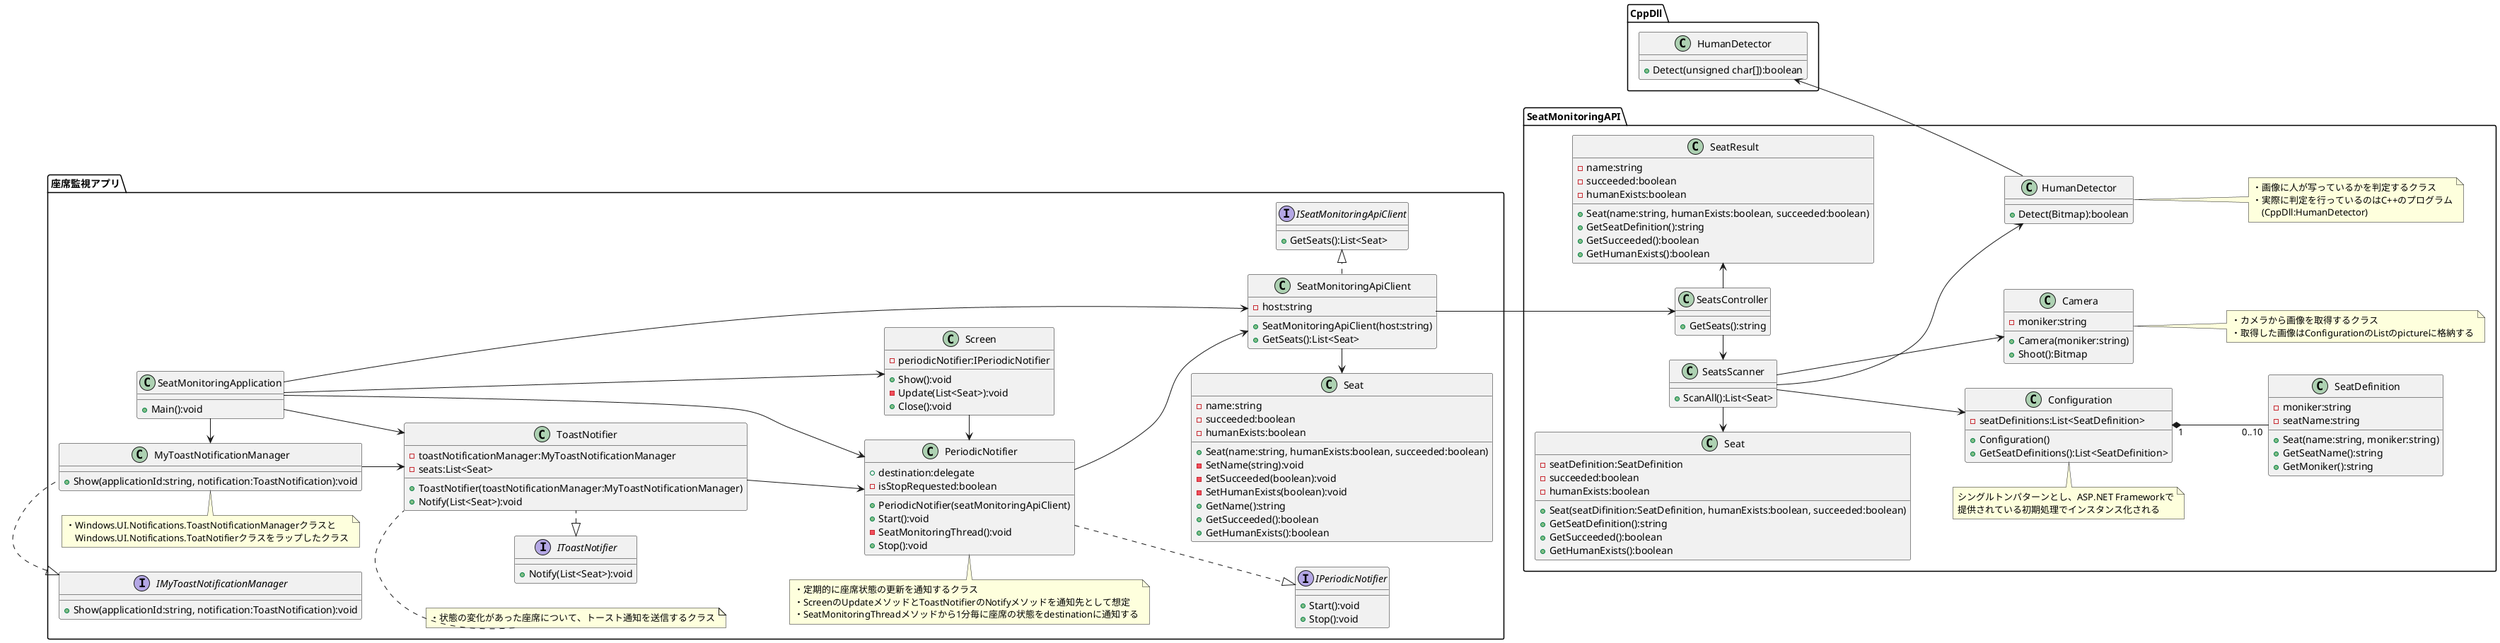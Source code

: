 @startuml クラス図
left to right direction

package 座席監視アプリ {
    class SeatMonitoringApplication {
        + Main():void
    }

	class Screen {
        - periodicNotifier:IPeriodicNotifier
        + Show():void
        - Update(List<Seat>):void
		+ Close():void
    }

    interface ISeatMonitoringApiClient {
        + GetSeats():List<Seat>
    }

    class SeatMonitoringApiClient {
        - host:string
        + SeatMonitoringApiClient(host:string)
        + GetSeats():List<Seat>
    }

    interface IPeriodicNotifier {
        + Start():void
        + Stop():void
    }

    class PeriodicNotifier {
        + destination:delegate
        - isStopRequested:boolean
        + PeriodicNotifier(seatMonitoringApiClient)
        + Start():void
        - SeatMonitoringThread():void
        + Stop():void
    }
    note top of PeriodicNotifier
        ・定期的に座席状態の更新を通知するクラス
        ・ScreenのUpdateメソッドとToastNotifierのNotifyメソッドを通知先として想定
        ・SeatMonitoringThreadメソッドから1分毎に座席の状態をdestinationに通知する
    end note

    interface IToastNotifier {
        + Notify(List<Seat>):void
    }

    class ToastNotifier {
        - toastNotificationManager:MyToastNotificationManager
        + ToastNotifier(toastNotificationManager:MyToastNotificationManager)
        - seats:List<Seat>
        + Notify(List<Seat>):void
    }
    note top of ToastNotifier
        ・状態の変化があった座席について、トースト通知を送信するクラス
    end note

    interface IMyToastNotificationManager {
        + Show(applicationId:string, notification:ToastNotification):void
    }

    class MyToastNotificationManager {
        + Show(applicationId:string, notification:ToastNotification):void
    }
    note top of MyToastNotificationManager
        ・Windows.UI.Notifications.ToastNotificationManagerクラスと
        　Windows.UI.Notifications.ToatNotifierクラスをラップしたクラス
    end note

    class "Seat" as ClientSeat {
        - name:string
        - succeeded:boolean
        - humanExists:boolean
        + Seat(name:string, humanExists:boolean, succeeded:boolean)
        - SetName(string):void
        - SetSucceeded(boolean):void
        - SetHumanExists(boolean):void
        + GetName():string
        + GetSucceeded():boolean
        + GetHumanExists():boolean
    }
}

package SeatMonitoringAPI {
	class SeatsController {
        + GetSeats():string
    }

    class SeatsScanner {
        + ScanAll():List<Seat>
    }
    
    class "Configuration" as ServerConfiguration {
        - seatDefinitions:List<SeatDefinition>
        + Configuration()
        + GetSeatDefinitions():List<SeatDefinition>
    }
	note top of ServerConfiguration
		シングルトンパターンとし、ASP.NET Frameworkで
		提供されている初期処理でインスタンス化される
	end note

    class Camera {
        - moniker:string
        + Camera(moniker:string)
        + Shoot():Bitmap
    }
    note right of Camera
        ・カメラから画像を取得するクラス
        ・取得した画像はConfigurationのListのpictureに格納する
    end note
    
    class "HumanDetector" as CsHumanDetector {
        + Detect(Bitmap):boolean
    }
    note right of CsHumanDetector
        ・画像に人が写っているかを判定するクラス
        ・実際に判定を行っているのはC++のプログラム
        　(CppDll:HumanDetector)
    end note

    class SeatDefinition {
        - moniker:string
        - seatName:string
        + Seat(name:string, moniker:string)
        + GetSeatName():string
        + GetMoniker():string
    }

    class Seat {
        - seatDefinition:SeatDefinition
        - succeeded:boolean
        - humanExists:boolean
        + Seat(seatDifinition:SeatDefinition, humanExists:boolean, succeeded:boolean)
        + GetSeatDefinition():string
        + GetSucceeded():boolean
        + GetHumanExists():boolean
    }
    
    class SeatResult {
        - name:string
        - succeeded:boolean
        - humanExists:boolean
        + Seat(name:string, humanExists:boolean, succeeded:boolean)
        + GetSeatDefinition():string
        + GetSucceeded():boolean
        + GetHumanExists():boolean
    }
}

package CppDll {
    class "HumanDetector" as CppHumanDetector {
        + Detect(unsigned char[]):boolean
    }
}

SeatMonitoringApplication -down-> Screen
Screen -left-> PeriodicNotifier
SeatMonitoringApplication --> PeriodicNotifier
PeriodicNotifier ..|> IPeriodicNotifier
SeatMonitoringApplication --> SeatMonitoringApiClient
SeatMonitoringApplication --> ToastNotifier
ToastNotifier .left.|> IToastNotifier
ToastNotifier --> PeriodicNotifier
SeatMonitoringApplication -left-> MyToastNotificationManager
MyToastNotificationManager .left.|> IMyToastNotificationManager
PeriodicNotifier --> SeatMonitoringApiClient
SeatMonitoringApiClient .|> ISeatMonitoringApiClient
MyToastNotificationManager -> ToastNotifier

SeatMonitoringApiClient -left-> ClientSeat
SeatMonitoringApiClient -down-> SeatsController
SeatsController -left-> SeatsScanner
ServerConfiguration "1"*-down-"0..10" SeatDefinition
SeatsScanner --> ServerConfiguration
SeatsScanner --> CsHumanDetector
SeatsScanner --> Camera
SeatsScanner -left-> Seat
CppHumanDetector <-- CsHumanDetector
SeatsController -> SeatResult

@enduml
